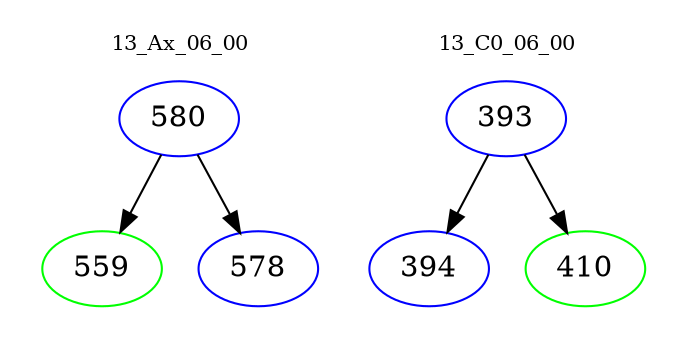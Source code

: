 digraph{
subgraph cluster_0 {
color = white
label = "13_Ax_06_00";
fontsize=10;
T0_580 [label="580", color="blue"]
T0_580 -> T0_559 [color="black"]
T0_559 [label="559", color="green"]
T0_580 -> T0_578 [color="black"]
T0_578 [label="578", color="blue"]
}
subgraph cluster_1 {
color = white
label = "13_C0_06_00";
fontsize=10;
T1_393 [label="393", color="blue"]
T1_393 -> T1_394 [color="black"]
T1_394 [label="394", color="blue"]
T1_393 -> T1_410 [color="black"]
T1_410 [label="410", color="green"]
}
}
